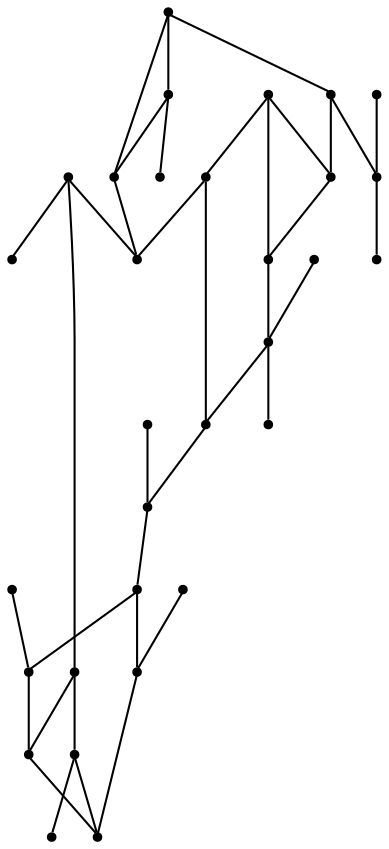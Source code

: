 graph {
  node [shape=point,comment="{\"directed\":false,\"doi\":\"10.1007/978-3-030-68766-3_19\",\"figure\":\"8 (3)\"}"]

  v0 [pos="1617.8889502778163,783.9987188542087"]
  v1 [pos="1615.837556128673,813.0602726044087"]
  v2 [pos="1593.0339864811926,911.4121631134591"]
  v3 [pos="1526.7692912534287,926.251864632718"]
  v4 [pos="1537.914751165429,951.3722883499543"]
  v5 [pos="1530.8229892932522,795.8441261728894"]
  v6 [pos="1520.3984948611112,742.4060763837685"]
  v7 [pos="1513.486878976273,731.5284888181388"]
  v8 [pos="1508.682010958184,749.5019163320336"]
  v9 [pos="1479.6148549906247,681.708591549741"]
  v10 [pos="1400.1105106966068,803.7109185457813"]
  v11 [pos="1440.474276245034,941.5521314167622"]
  v12 [pos="1437.7332339117484,968.8081459689856"]
  v13 [pos="1387.398104995695,808.8200581143253"]
  v14 [pos="1441.9036166980475,927.9198001812407"]
  v15 [pos="1439.173066453682,955.1727943206411"]
  v16 [pos="1437.6019238292022,723.2346100720688"]
  v17 [pos="1428.9786667109806,697.2150730450511"]
  v18 [pos="1424.762404881312,684.2079354700802"]
  v19 [pos="1389.585928095009,723.6471507729676"]
  v20 [pos="1351.4601251132508,920.9271947638854"]
  v21 [pos="1374.6824562854808,813.9197549185701"]
  v22 [pos="1343.2306710658322,931.870372978504"]
  v23 [pos="1369.5265166132813,766.6961409252215"]
  v24 [pos="1342.5034103326213,762.1829447035733"]
  v25 [pos="1333.5082563534934,760.749424983938"]
  v26 [pos="1294.1623506071564,846.216170802249"]
  v27 [pos="1285.7224824855757,849.5791938208826"]
  v28 [pos="1576.9991813381919,708.1114189640027"]
  v29 [pos="1421.197193066244,673.3626186309282"]
  v30 [pos="1336.3742817217646,940.988458796344"]

  v26 -- v27 [id="-2",pos="1294.1623506071564,846.216170802249 1285.7224824855757,849.5791938208826 1285.7224824855757,849.5791938208826 1285.7224824855757,849.5791938208826"]
  v26 -- v21 [id="-4",pos="1294.1623506071564,846.216170802249 1323.8526094797376,834.285222213038 1323.8526094797376,834.285222213038 1323.8526094797376,834.285222213038 1328.0865806837348,832.5850159380376 1328.0865806837348,832.5850159380376 1328.0865806837348,832.5850159380376 1332.328945558868,830.8889428595319 1332.328945558868,830.8889428595319 1332.328945558868,830.8889428595319 1336.5713104340016,829.1887365845314 1336.5713104340016,829.1887365845314 1336.5713104340016,829.1887365845314 1374.6824562854808,813.9197549185701 1374.6824562854808,813.9197549185701 1374.6824562854808,813.9197549185701"]
  v22 -- v30 [id="-9",pos="1343.2306710658322,931.870372978504 1336.3742817217646,940.988458796344 1336.3742817217646,940.988458796344 1336.3742817217646,940.988458796344"]
  v20 -- v22 [id="-10",pos="1351.4601251132508,920.9271947638854 1343.2306710658322,931.870372978504 1343.2306710658322,931.870372978504 1343.2306710658322,931.870372978504"]
  v24 -- v23 [id="-12",pos="1342.5034103326213,762.1829447035733 1351.5153516540213,763.7206845625133 1351.5153516540213,763.7206845625133 1351.5153516540213,763.7206845625133 1369.5265166132813,766.6961409252215 1369.5265166132813,766.6961409252215 1369.5265166132813,766.6961409252215"]
  v0 -- v1 [id="-13",pos="1617.8889502778163,783.9987188542087 1617.7077868757951,793.9585778289213 1616.632633909359,803.6933365637692 1615.837556128673,813.0602726044087"]
  v24 -- v25 [id="-14",pos="1342.5034103326213,762.1829447035733 1333.5082563534934,760.749424983938 1333.5082563534934,760.749424983938 1333.5082563534934,760.749424983938"]
  v13 -- v21 [id="-16",pos="1387.398104995695,808.8200581143253 1374.6824562854808,813.9197549185701 1374.6824562854808,813.9197549185701 1374.6824562854808,813.9197549185701"]
  v19 -- v24 [id="-18",pos="1389.585928095009,723.6471507729676 1372.247846537081,708.791774900848 1372.247846537081,708.791774900848 1372.247846537081,708.791774900848 1368.7846941324178,705.8205789099112 1368.7846941324178,705.8205789099112 1368.7846941324178,705.8205789099112 1364.2382494438532,711.1213080328938 1360.1668102354918,716.8346573413232 1356.6245538392122,722.9021897955284 1349.6901097124205,734.8081484428563 1344.822670691317,748.0600666317704 1342.5034103326213,762.1829447035733"]
  v10 -- v13 [id="-19",pos="1400.1105106966068,803.7109185457813 1387.398104995695,808.8200581143253 1387.398104995695,808.8200581143253 1387.398104995695,808.8200581143253"]
  v18 -- v29 [id="-25",pos="1424.762404881312,684.2079354700802 1421.197193066244,673.3626186309282 1421.197193066244,673.3626186309282 1421.197193066244,673.3626186309282"]
  v17 -- v18 [id="-26",pos="1428.9786667109806,697.2150730450511 1424.762404881312,684.2079354700802 1424.762404881312,684.2079354700802 1424.762404881312,684.2079354700802"]
  v17 -- v16 [id="-29",pos="1428.9786667109806,697.2150730450511 1431.8946725755623,705.8872187549333 1431.8946725755623,705.8872187549333 1431.8946725755623,705.8872187549333 1437.6019238292022,723.2346100720688 1437.6019238292022,723.2346100720688 1437.6019238292022,723.2346100720688"]
  v15 -- v12 [id="-31",pos="1439.173066453682,955.1727943206411 1437.7332339117484,968.8081459689856 1437.7332339117484,968.8081459689856 1437.7332339117484,968.8081459689856"]
  v11 -- v15 [id="-34",pos="1440.474276245034,941.5521314167622 1439.173066453682,955.1727943206411 1439.173066453682,955.1727943206411 1439.173066453682,955.1727943206411"]
  v14 -- v11 [id="-36",pos="1441.9036166980475,927.9198001812407 1440.474276245034,941.5521314167622 1440.474276245034,941.5521314167622 1440.474276245034,941.5521314167622"]
  v8 -- v6 [id="-38",pos="1508.682010958184,749.5019163320336 1520.3984948611112,742.4060763837685 1520.3984948611112,742.4060763837685 1520.3984948611112,742.4060763837685"]
  v6 -- v28 [id="-40",pos="1520.3984948611112,742.4060763837685 1576.9991813381919,708.1114189640027 1576.9991813381919,708.1114189640027 1576.9991813381919,708.1114189640027"]
  v3 -- v4 [id="-41",pos="1526.7692912534287,926.251864632718 1527.9977558949345,930.7661736380379 1527.9977558949345,930.7661736380379 1527.9977558949345,930.7661736380379 1537.914751165429,951.3722883499543 1537.914751165429,951.3722883499543 1537.914751165429,951.3722883499543"]
  v5 -- v1 [id="-42",pos="1530.8229892932522,795.8441261728894 1601.284297529616,810.3358920318434 1601.284297529616,810.3358920318434 1601.284297529616,810.3358920318434 1605.7600318977006,811.2444322090147 1605.7600318977006,811.2444322090147 1605.7600318977006,811.2444322090147 1610.2315694302172,812.1487120144145 1610.2315694302172,812.1487120144145 1610.2315694302172,812.1487120144145 1615.837556128673,813.0602726044087 1615.837556128673,813.0602726044087 1615.837556128673,813.0602726044087"]
  v1 -- v3 [id="-44",pos="1615.837556128673,813.0602726044087 1612.7695103573758,822.8127404965455 1609.9482194409554,832.1765925367238 1606.3517857127972,841.1404147438544 1602.6887113228918,850.2501069934283 1598.225440284676,858.9555090381832 1593.0329372723006,867.1525915017296 1587.8029170934835,875.4247073785642 1581.8436649405069,883.1883764989135 1575.2342848049866,890.3519054882338 1561.386253552408,905.3790633654365 1544.712734547841,917.7642184555949 1526.7692912534287,926.251864632718"]
  v26 -- v20 [id="-47",pos="1294.1623506071564,846.216170802249 1298.1276607463801,856.1093263443012 1302.9784396020468,865.5524085819006 1308.612627763752,874.4578573369986 1314.2885299274667,883.4300095247569 1320.760431903924,891.8520650528912 1327.924048688099,899.6281973503629 1335.1044528145462,907.4210531967286 1342.9765717487114,914.5470654794049 1351.4601251132508,920.9271947638854"]
  v23 -- v21 [id="-58",pos="1369.5265166132813,766.6961409252215 1368.7556978139476,771.3342868562861 1368.3555994897924,776.1474895558105 1368.3555994897924,781.0523856298785 1368.3555994897924,781.585822328247 1368.3597963253603,782.1191954389772 1368.3722596552293,782.6526321373458 1368.4680238122821,788.0993584780485 1369.059777627379,793.4209443464197 1370.1016102629414,798.5800637987304 1371.1684967350768,803.8849897058461 1372.7061918518475,809.0065924515127 1374.6824562854808,813.9197549185701"]
  v22 -- v12 [id="-61",pos="1343.2306710658322,931.870372978504 1352.3071546311955,938.7173627039693 1362.0295693435341,944.7599052162913 1372.2853637035228,949.8856411584526 1382.4076223863458,954.9572004327142 1393.0509245637854,959.1370066663368 1404.1151820663854,962.3374996812714 1414.9502669116018,965.4670924794125 1426.1895197397064,967.6549523531479 1437.7332339117484,968.8081459689856"]
  v20 -- v15 [id="-64",pos="1351.4601251132508,920.9271947638854 1359.8749393982584,927.2698073417218 1368.8889791374424,932.874803314352 1378.4029510165672,937.6338293459767 1387.7961049020662,942.330348729074 1397.6642642677684,946.2100848971821 1407.9284522988933,949.1813444757573 1417.980000661236,952.0859642093105 1428.3983270168605,954.1112304917087 1439.173066453682,955.1727943206411"]
  v19 -- v23 [id="-65",pos="1389.585928095009,723.6471507729676 1386.1167347906646,727.6862057690364 1383.007897049414,732.0452019676135 1380.3116209621876,736.6750179180503 1377.636201875966,741.2632475529867 1375.3691476082004,746.1056369785274 1373.5521721609005,751.1647330756666 1371.7602505501734,756.1363325823951 1370.4058172532082,761.3120484083229 1369.5265166132813,766.6961409252215"]
  v19 -- v17 [id="-66",pos="1389.585928095009,723.6471507729676 1393.0595725885923,719.5892738359383 1396.8976423040024,715.8470777296458 1401.0565791751162,712.4799215145176 1405.1862653740889,709.1210952800172 1409.6327490700323,706.1331121525482 1414.3418529310684,703.5618824070206 1418.9967794602255,701.0198393875094 1423.9017356477711,698.873693004551 1428.9786667109806,697.2150730450511"]
  v10 -- v16 [id="-70",pos="1400.1105106966068,803.7109185457813 1398.747938082176,800.3344467416305 1397.6894452811769,796.7964305421756 1396.951819635881,793.1375342421608 1396.1640863174396,789.2286749356747 1395.7515246634155,785.1906055480007 1395.7515246634155,781.0566460016499 1395.7515246634155,757.9990688610944 1408.5659897747323,737.9420016127689 1427.4565825507548,727.6071027468919 1430.6695781201943,725.8526562163535 1434.057696191974,724.3774865935794 1437.6019238292022,723.2346100720688"]
  v16 -- v8 [id="-72",pos="1437.6019238292022,723.2346100720688 1443.5970954994734,721.2063627798366 1450.0264500045064,720.1309133396579 1456.707127514955,720.1309133396579 1478.7745905691147,720.1309133396578 1498.0999070779762,731.8652104959265 1508.682010958184,749.5019163320336"]
  v13 -- v5 [id="-86",pos="1387.398104995695,808.8200581143253 1397.6893181043413,834.4477522167368 1421.8015373880448,853.0379798229161 1450.5061121978908,855.3675129549619 1452.5231368072682,855.5301065462992 1454.5608912408152,855.6134063525767 1456.6196298522025,855.6134063525767 1483.1613082224721,855.6134063525767 1506.4650643635644,841.744688071378 1519.6796277990363,820.8499808626748 1522.0758937315643,817.0619380691104 1524.1387020016841,813.0363318585589 1525.8347322785226,808.8274024865583 1527.4975694013228,804.680979763085 1528.7976981895742,800.355303487019 1530.8229892932522,795.8441261728894"]
  v10 -- v8 [id="-88",pos="1400.1105106966068,803.7109185457813 1409.1036934347858,826.1049904736623 1431.015499112471,841.9156116433431 1456.6196298522025,841.9156116433431 1490.2374273438948,841.9156116433431 1517.4876078641544,814.6657650920425 1517.4876078641544,781.0525128051553 1517.4874806873188,777.2935295623305 1517.1457565306102,773.61797330106 1516.4873620537662,770.0466371790942 1515.8248979181894,766.3794744860899 1514.8247792846369,762.8206015412464 1513.52452331955,759.4159286194742 1512.203537530294,755.9487490491746 1510.5782175739355,752.6316363054514 1508.682010958184,749.5019163320336"]
  v9 -- v18 [id="-89",pos="1479.6148549906247,681.708591549741 1472.2220655490664,680.0001188817512 1464.5250691172414,679.0999722728461 1456.6196298522025,679.0999722728461 1445.4803380167193,679.0999722728461 1434.7661983419641,680.8877387258956 1424.762404881312,684.2079354700802"]
  v2 -- v4 [id="-98",pos="1593.0339864811926,911.4121631134591 1585.1442853495341,919.656205047949 1576.5178806046365,927.190640731939 1567.2539383838998,933.9124899850729 1558.0524399893425,940.5884925509348 1548.2134041189458,946.4518450983023 1537.914751165429,951.3722883499543"]
  v7 -- v6 [id="-102",pos="1513.486878976273,731.5284888181388 1515.3538349198834,734.895645033267 1518.0376476772412,738.5294878037603 1520.3984948611112,742.4060763837685"]
  v6 -- v5 [id="-108",pos="1520.3984948611112,742.4060763837685 1522.7176280429715,746.2390438438483 1524.713795651344,750.302166761044 1526.3307219365663,754.5444160555555 1527.9183975496476,758.7200255050451 1529.1436191818507,763.0748885071275 1529.9645456543308,767.5713611798818 1530.7605454670731,771.9426933803045 1531.1813736153977,776.4516928178197 1531.1813736153977,781.0523856298785 1531.1813736153977,786.1323384724062 1530.6729206274854,791.0872780178793 1530.8229892932522,795.8441261728894"]
  v4 -- v12 [id="-117",pos="1537.914751165429,951.3722883499543 1527.6349203835503,956.2824304041886 1516.908190202091,960.274716692229 1505.7730952021757,963.2709662126875 1494.8880298606487,966.1963791039909 1483.6070630305344,968.1799954832503 1472.030155704454,969.1135256023049 1466.9504585450748,969.530215396608 1461.8037391934417,969.7385284999405 1456.6196298522025,969.7385284999405 1450.2436192096338,969.7385284999405 1443.9426428999486,969.4218620608088 1437.7332339117484,968.8081459689856"]
  v3 -- v11 [id="-118",pos="1526.7692912534287,926.251864632718 1517.329145527251,930.8454038354591 1508.1568978048347,934.2584067378592 1498.6345322545737,936.8212429151206 1489.3290032086625,939.3257056403494 1479.6858196647754,941.017581934722 1469.7966761212328,941.8177051884556 1465.4417597467743,942.1678187253751 1461.0536502182774,942.3470086903295 1456.6196298522025,942.3470086903295 1451.168703510303,942.3470086903295 1445.784545006986,942.0761253508314 1440.474276245034,941.5521314167622"]
}